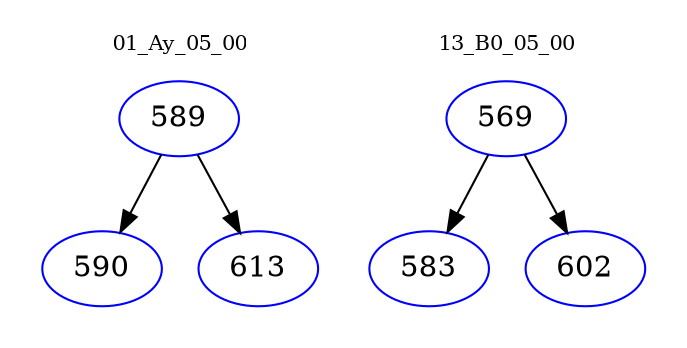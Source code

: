 digraph{
subgraph cluster_0 {
color = white
label = "01_Ay_05_00";
fontsize=10;
T0_589 [label="589", color="blue"]
T0_589 -> T0_590 [color="black"]
T0_590 [label="590", color="blue"]
T0_589 -> T0_613 [color="black"]
T0_613 [label="613", color="blue"]
}
subgraph cluster_1 {
color = white
label = "13_B0_05_00";
fontsize=10;
T1_569 [label="569", color="blue"]
T1_569 -> T1_583 [color="black"]
T1_583 [label="583", color="blue"]
T1_569 -> T1_602 [color="black"]
T1_602 [label="602", color="blue"]
}
}
